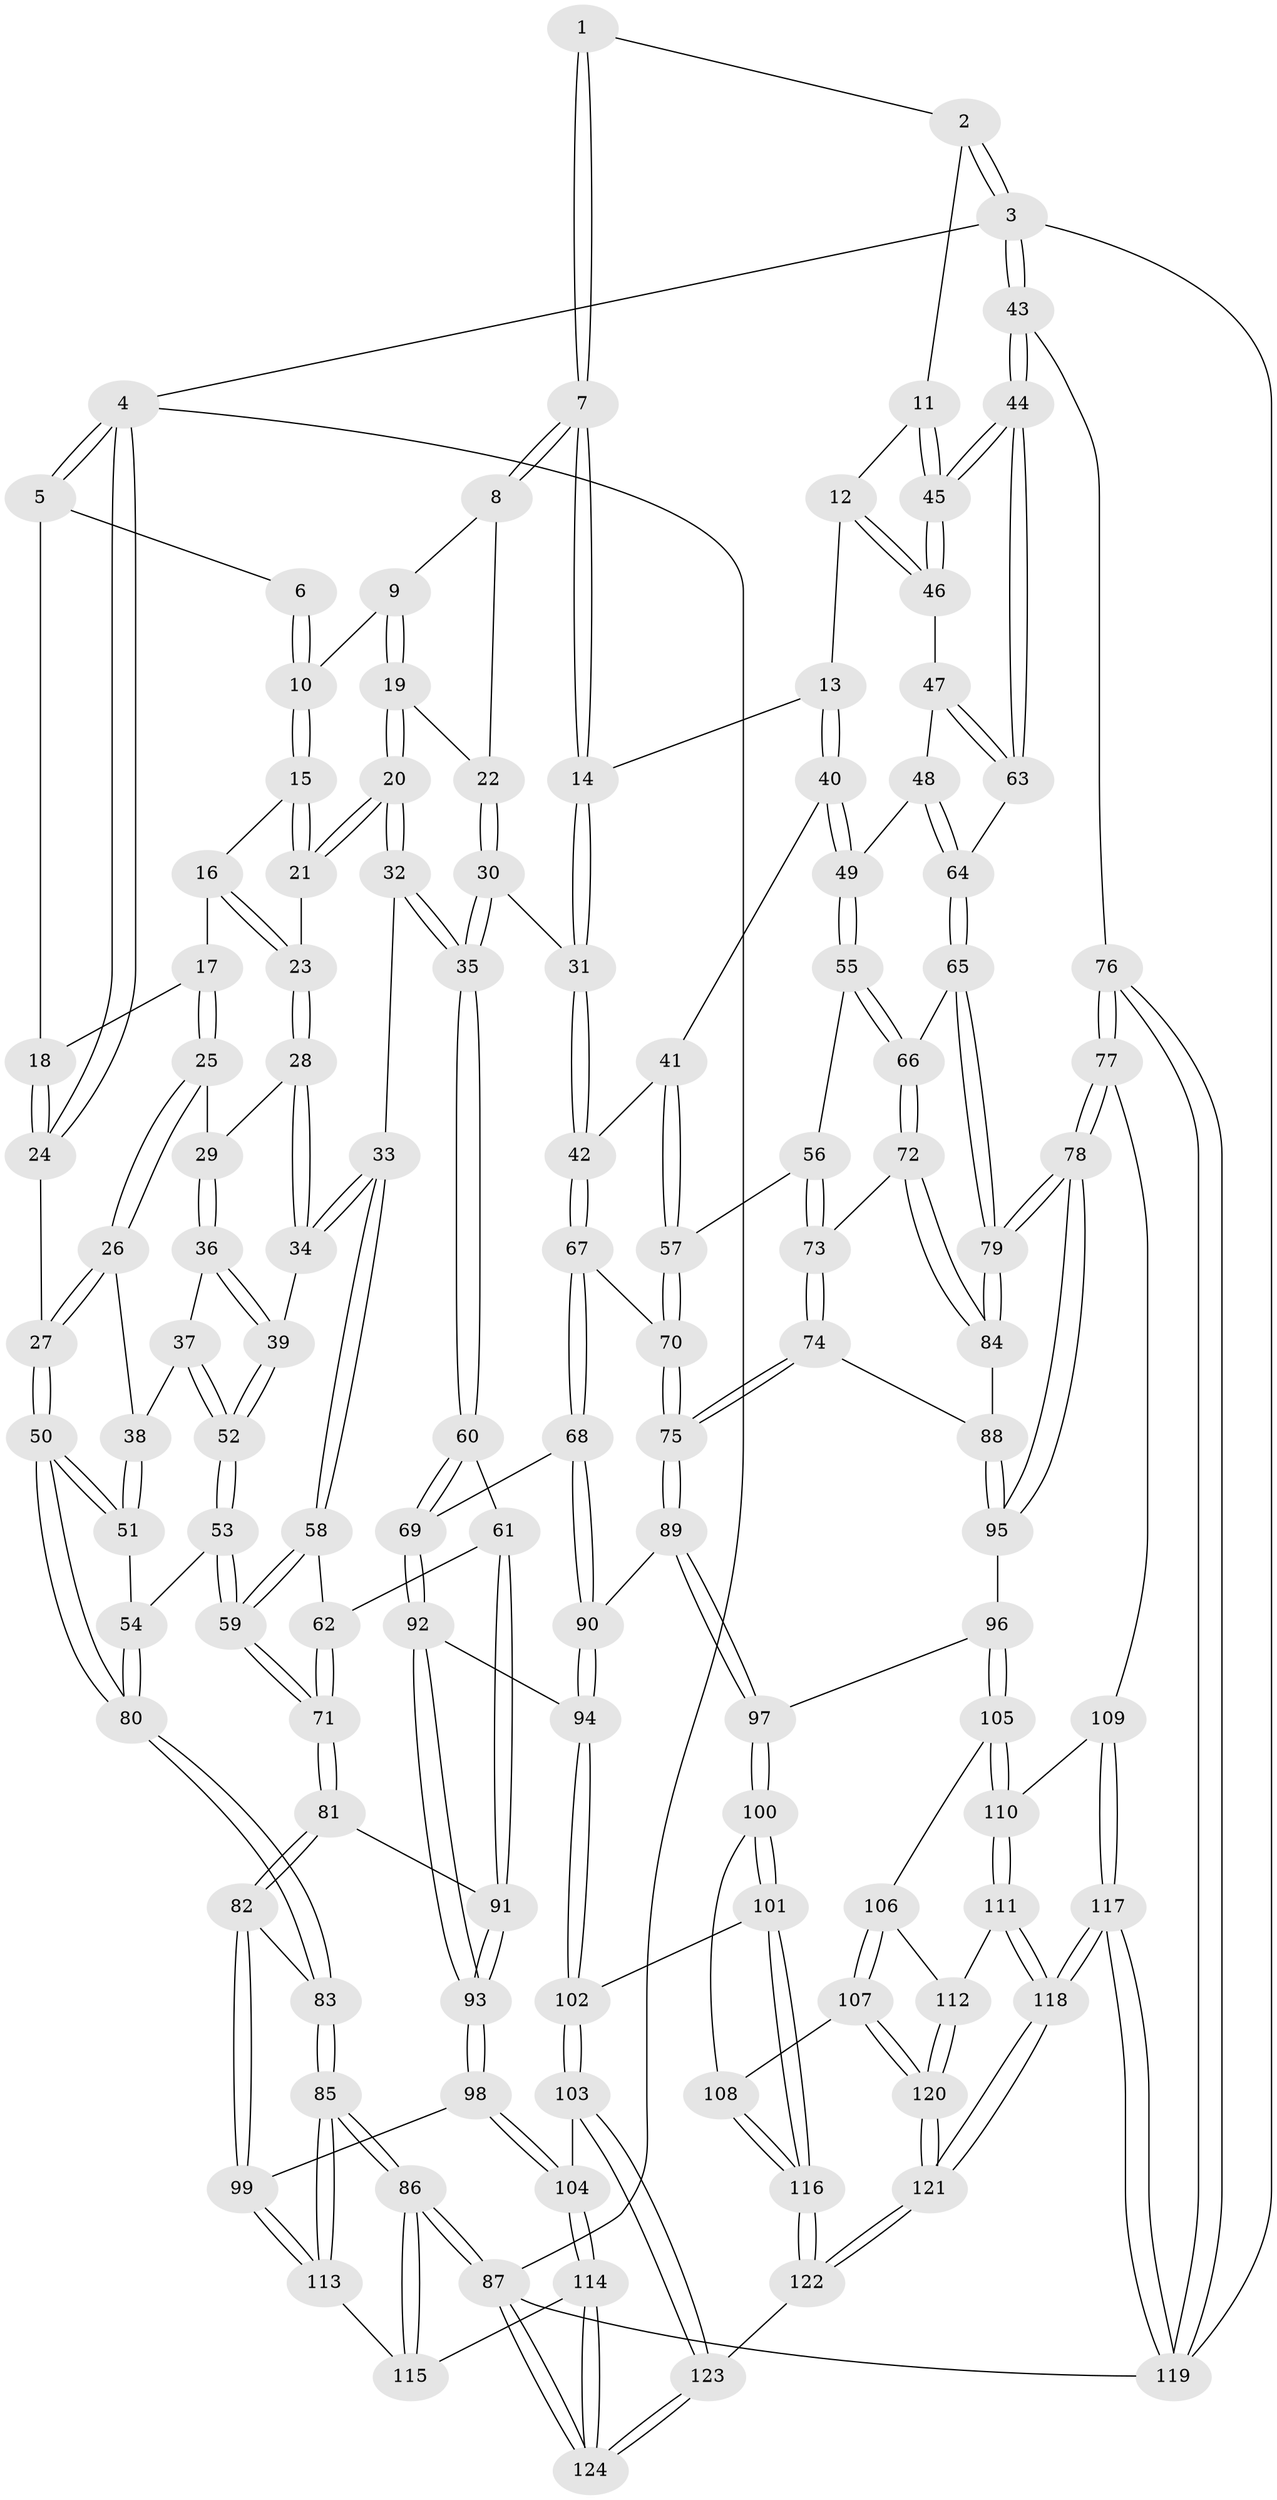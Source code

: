 // Generated by graph-tools (version 1.1) at 2025/03/03/09/25 03:03:25]
// undirected, 124 vertices, 307 edges
graph export_dot {
graph [start="1"]
  node [color=gray90,style=filled];
  1 [pos="+0.6106516822871727+0"];
  2 [pos="+0.9378472600530646+0"];
  3 [pos="+1+0"];
  4 [pos="+0+0"];
  5 [pos="+0+0"];
  6 [pos="+0.267120521046465+0"];
  7 [pos="+0.5996051605479693+0.04757132862712601"];
  8 [pos="+0.3778061692465825+0.06793080485476488"];
  9 [pos="+0.3226833418326626+0.0347509714870522"];
  10 [pos="+0.26694844232716247+0"];
  11 [pos="+0.8788198706337434+0.10966368125881455"];
  12 [pos="+0.8206779328888518+0.13358863701227752"];
  13 [pos="+0.7394318427089719+0.12000931928197589"];
  14 [pos="+0.6012477602725415+0.054766952912265826"];
  15 [pos="+0.1895666013966082+0.06089574055805681"];
  16 [pos="+0.16123824983545978+0.0875779097552587"];
  17 [pos="+0.10838805344825354+0.09851354617069398"];
  18 [pos="+0.10814841148313936+0.0983790384648526"];
  19 [pos="+0.3030852626426801+0.16377999938174367"];
  20 [pos="+0.2968983369538776+0.1737481294580109"];
  21 [pos="+0.2606405630252003+0.15337873088237908"];
  22 [pos="+0.4056758661431123+0.153129586341456"];
  23 [pos="+0.18595572577032646+0.16565665480593975"];
  24 [pos="+0+0.07080505218291408"];
  25 [pos="+0.08474850949368662+0.17030681986485458"];
  26 [pos="+0.07682875035612763+0.17779026880671253"];
  27 [pos="+0+0.09242324688686594"];
  28 [pos="+0.18613852906021564+0.1740722988820642"];
  29 [pos="+0.13367706331450027+0.20037298082175412"];
  30 [pos="+0.5011986105789749+0.24929470079073282"];
  31 [pos="+0.5329554210314854+0.24005076023580674"];
  32 [pos="+0.2900503852234584+0.25828845819635915"];
  33 [pos="+0.25736071408606265+0.2679544832151745"];
  34 [pos="+0.23383511241248314+0.26100277263755733"];
  35 [pos="+0.4178883497252585+0.3091813687664565"];
  36 [pos="+0.13628033933534425+0.21929091223191072"];
  37 [pos="+0.07812247791403501+0.2726947486853937"];
  38 [pos="+0.057791200466067706+0.26021731502629913"];
  39 [pos="+0.2012229295627775+0.26756197548555505"];
  40 [pos="+0.7029826944164994+0.2761719729703832"];
  41 [pos="+0.6686037235627785+0.27494045831443936"];
  42 [pos="+0.544842124405728+0.250312863002786"];
  43 [pos="+1+0.2963712905957655"];
  44 [pos="+1+0.28619794471088617"];
  45 [pos="+1+0.25124257127570476"];
  46 [pos="+0.7914191960343386+0.280905968142968"];
  47 [pos="+0.7858965559048433+0.28836072363939314"];
  48 [pos="+0.7769848223779058+0.2955593631483197"];
  49 [pos="+0.7638223146320225+0.30196585158492795"];
  50 [pos="+0+0.27008488107666806"];
  51 [pos="+0+0.2801298816904829"];
  52 [pos="+0.11543039403496963+0.3125939178593606"];
  53 [pos="+0.11127231318153222+0.38943313929324586"];
  54 [pos="+0.09619217788903675+0.3890284984030984"];
  55 [pos="+0.7531177526588488+0.36233541205231673"];
  56 [pos="+0.6978014573955864+0.40424457811777004"];
  57 [pos="+0.6818334048225595+0.40729502462788714"];
  58 [pos="+0.2565044218308387+0.2712708385028164"];
  59 [pos="+0.1443328244766223+0.4314907256756087"];
  60 [pos="+0.39616649543649624+0.43140539333396677"];
  61 [pos="+0.37965304233697955+0.43762034134144445"];
  62 [pos="+0.25467114931022794+0.3805904080154488"];
  63 [pos="+0.9304458522409075+0.3641178369919931"];
  64 [pos="+0.8750764327101272+0.4031714014372555"];
  65 [pos="+0.8733310033131185+0.4054666405760669"];
  66 [pos="+0.8062257864045488+0.4259726153114086"];
  67 [pos="+0.6083596919076637+0.41979037310866474"];
  68 [pos="+0.4916700354273977+0.49318185289205313"];
  69 [pos="+0.443947788557473+0.48222319023701976"];
  70 [pos="+0.6276499661997714+0.42959494063264303"];
  71 [pos="+0.15550377337190208+0.4548380312582051"];
  72 [pos="+0.796536828627788+0.45299688474751076"];
  73 [pos="+0.7397845978235539+0.4577911641754545"];
  74 [pos="+0.688585395836823+0.5538107783096394"];
  75 [pos="+0.6728783631653517+0.5539963518735193"];
  76 [pos="+1+0.6677282955123652"];
  77 [pos="+1+0.6682793824051012"];
  78 [pos="+0.9655369911241182+0.6475156383046673"];
  79 [pos="+0.917747809782416+0.6075268025081221"];
  80 [pos="+0+0.4982544310724008"];
  81 [pos="+0.1598047402331308+0.48775061990119084"];
  82 [pos="+0+0.5811784622286337"];
  83 [pos="+0+0.5746713516704898"];
  84 [pos="+0.8193386131804885+0.5588209937453003"];
  85 [pos="+0+0.7785118088440716"];
  86 [pos="+0+0.9059039683504658"];
  87 [pos="+0+1"];
  88 [pos="+0.7243698163394141+0.5632219724691985"];
  89 [pos="+0.6008108639746806+0.6190468192718243"];
  90 [pos="+0.5843701119498894+0.6156731618650149"];
  91 [pos="+0.22413840688605458+0.5493283813822256"];
  92 [pos="+0.41258763146424443+0.5961153547048433"];
  93 [pos="+0.24126818887615434+0.6615304421577446"];
  94 [pos="+0.48132768782645935+0.6653307884503489"];
  95 [pos="+0.7455886139260194+0.7009232039801996"];
  96 [pos="+0.7029107519101548+0.7328565020040995"];
  97 [pos="+0.6419128143814968+0.7187457672294502"];
  98 [pos="+0.22800399768506568+0.7217919264050859"];
  99 [pos="+0.19080479202426615+0.7249876586332917"];
  100 [pos="+0.5826601110388931+0.7985863244796618"];
  101 [pos="+0.44810929644634134+0.8425256531787854"];
  102 [pos="+0.41706224034656436+0.8290883409212001"];
  103 [pos="+0.37845842546164665+0.8311731690855507"];
  104 [pos="+0.26382491936708863+0.7706643320514723"];
  105 [pos="+0.7156459696011541+0.755263938238722"];
  106 [pos="+0.7098191245351038+0.8306452603230922"];
  107 [pos="+0.6842060010399525+0.8662522930456356"];
  108 [pos="+0.6373089026214979+0.853590182556093"];
  109 [pos="+0.8563018564945915+0.8179310450256424"];
  110 [pos="+0.8394414164173208+0.8236089628377461"];
  111 [pos="+0.8260921370296158+0.8371048868025044"];
  112 [pos="+0.7966924851809156+0.8558866541314109"];
  113 [pos="+0.04074745597064731+0.8194229401321469"];
  114 [pos="+0.11976843113956147+1"];
  115 [pos="+0.07226932874158708+0.9127030981483047"];
  116 [pos="+0.5733995024086391+1"];
  117 [pos="+1+1"];
  118 [pos="+0.828321838537639+1"];
  119 [pos="+1+1"];
  120 [pos="+0.7264657176594982+0.9494642057964665"];
  121 [pos="+0.7111550006607259+1"];
  122 [pos="+0.6335713281122164+1"];
  123 [pos="+0.2574024272747018+1"];
  124 [pos="+0.08551806837342868+1"];
  1 -- 2;
  1 -- 7;
  1 -- 7;
  2 -- 3;
  2 -- 3;
  2 -- 11;
  3 -- 4;
  3 -- 43;
  3 -- 43;
  3 -- 119;
  4 -- 5;
  4 -- 5;
  4 -- 24;
  4 -- 24;
  4 -- 87;
  5 -- 6;
  5 -- 18;
  6 -- 10;
  6 -- 10;
  7 -- 8;
  7 -- 8;
  7 -- 14;
  7 -- 14;
  8 -- 9;
  8 -- 22;
  9 -- 10;
  9 -- 19;
  9 -- 19;
  10 -- 15;
  10 -- 15;
  11 -- 12;
  11 -- 45;
  11 -- 45;
  12 -- 13;
  12 -- 46;
  12 -- 46;
  13 -- 14;
  13 -- 40;
  13 -- 40;
  14 -- 31;
  14 -- 31;
  15 -- 16;
  15 -- 21;
  15 -- 21;
  16 -- 17;
  16 -- 23;
  16 -- 23;
  17 -- 18;
  17 -- 25;
  17 -- 25;
  18 -- 24;
  18 -- 24;
  19 -- 20;
  19 -- 20;
  19 -- 22;
  20 -- 21;
  20 -- 21;
  20 -- 32;
  20 -- 32;
  21 -- 23;
  22 -- 30;
  22 -- 30;
  23 -- 28;
  23 -- 28;
  24 -- 27;
  25 -- 26;
  25 -- 26;
  25 -- 29;
  26 -- 27;
  26 -- 27;
  26 -- 38;
  27 -- 50;
  27 -- 50;
  28 -- 29;
  28 -- 34;
  28 -- 34;
  29 -- 36;
  29 -- 36;
  30 -- 31;
  30 -- 35;
  30 -- 35;
  31 -- 42;
  31 -- 42;
  32 -- 33;
  32 -- 35;
  32 -- 35;
  33 -- 34;
  33 -- 34;
  33 -- 58;
  33 -- 58;
  34 -- 39;
  35 -- 60;
  35 -- 60;
  36 -- 37;
  36 -- 39;
  36 -- 39;
  37 -- 38;
  37 -- 52;
  37 -- 52;
  38 -- 51;
  38 -- 51;
  39 -- 52;
  39 -- 52;
  40 -- 41;
  40 -- 49;
  40 -- 49;
  41 -- 42;
  41 -- 57;
  41 -- 57;
  42 -- 67;
  42 -- 67;
  43 -- 44;
  43 -- 44;
  43 -- 76;
  44 -- 45;
  44 -- 45;
  44 -- 63;
  44 -- 63;
  45 -- 46;
  45 -- 46;
  46 -- 47;
  47 -- 48;
  47 -- 63;
  47 -- 63;
  48 -- 49;
  48 -- 64;
  48 -- 64;
  49 -- 55;
  49 -- 55;
  50 -- 51;
  50 -- 51;
  50 -- 80;
  50 -- 80;
  51 -- 54;
  52 -- 53;
  52 -- 53;
  53 -- 54;
  53 -- 59;
  53 -- 59;
  54 -- 80;
  54 -- 80;
  55 -- 56;
  55 -- 66;
  55 -- 66;
  56 -- 57;
  56 -- 73;
  56 -- 73;
  57 -- 70;
  57 -- 70;
  58 -- 59;
  58 -- 59;
  58 -- 62;
  59 -- 71;
  59 -- 71;
  60 -- 61;
  60 -- 69;
  60 -- 69;
  61 -- 62;
  61 -- 91;
  61 -- 91;
  62 -- 71;
  62 -- 71;
  63 -- 64;
  64 -- 65;
  64 -- 65;
  65 -- 66;
  65 -- 79;
  65 -- 79;
  66 -- 72;
  66 -- 72;
  67 -- 68;
  67 -- 68;
  67 -- 70;
  68 -- 69;
  68 -- 90;
  68 -- 90;
  69 -- 92;
  69 -- 92;
  70 -- 75;
  70 -- 75;
  71 -- 81;
  71 -- 81;
  72 -- 73;
  72 -- 84;
  72 -- 84;
  73 -- 74;
  73 -- 74;
  74 -- 75;
  74 -- 75;
  74 -- 88;
  75 -- 89;
  75 -- 89;
  76 -- 77;
  76 -- 77;
  76 -- 119;
  76 -- 119;
  77 -- 78;
  77 -- 78;
  77 -- 109;
  78 -- 79;
  78 -- 79;
  78 -- 95;
  78 -- 95;
  79 -- 84;
  79 -- 84;
  80 -- 83;
  80 -- 83;
  81 -- 82;
  81 -- 82;
  81 -- 91;
  82 -- 83;
  82 -- 99;
  82 -- 99;
  83 -- 85;
  83 -- 85;
  84 -- 88;
  85 -- 86;
  85 -- 86;
  85 -- 113;
  85 -- 113;
  86 -- 87;
  86 -- 87;
  86 -- 115;
  86 -- 115;
  87 -- 124;
  87 -- 124;
  87 -- 119;
  88 -- 95;
  88 -- 95;
  89 -- 90;
  89 -- 97;
  89 -- 97;
  90 -- 94;
  90 -- 94;
  91 -- 93;
  91 -- 93;
  92 -- 93;
  92 -- 93;
  92 -- 94;
  93 -- 98;
  93 -- 98;
  94 -- 102;
  94 -- 102;
  95 -- 96;
  96 -- 97;
  96 -- 105;
  96 -- 105;
  97 -- 100;
  97 -- 100;
  98 -- 99;
  98 -- 104;
  98 -- 104;
  99 -- 113;
  99 -- 113;
  100 -- 101;
  100 -- 101;
  100 -- 108;
  101 -- 102;
  101 -- 116;
  101 -- 116;
  102 -- 103;
  102 -- 103;
  103 -- 104;
  103 -- 123;
  103 -- 123;
  104 -- 114;
  104 -- 114;
  105 -- 106;
  105 -- 110;
  105 -- 110;
  106 -- 107;
  106 -- 107;
  106 -- 112;
  107 -- 108;
  107 -- 120;
  107 -- 120;
  108 -- 116;
  108 -- 116;
  109 -- 110;
  109 -- 117;
  109 -- 117;
  110 -- 111;
  110 -- 111;
  111 -- 112;
  111 -- 118;
  111 -- 118;
  112 -- 120;
  112 -- 120;
  113 -- 115;
  114 -- 115;
  114 -- 124;
  114 -- 124;
  116 -- 122;
  116 -- 122;
  117 -- 118;
  117 -- 118;
  117 -- 119;
  117 -- 119;
  118 -- 121;
  118 -- 121;
  120 -- 121;
  120 -- 121;
  121 -- 122;
  121 -- 122;
  122 -- 123;
  123 -- 124;
  123 -- 124;
}
